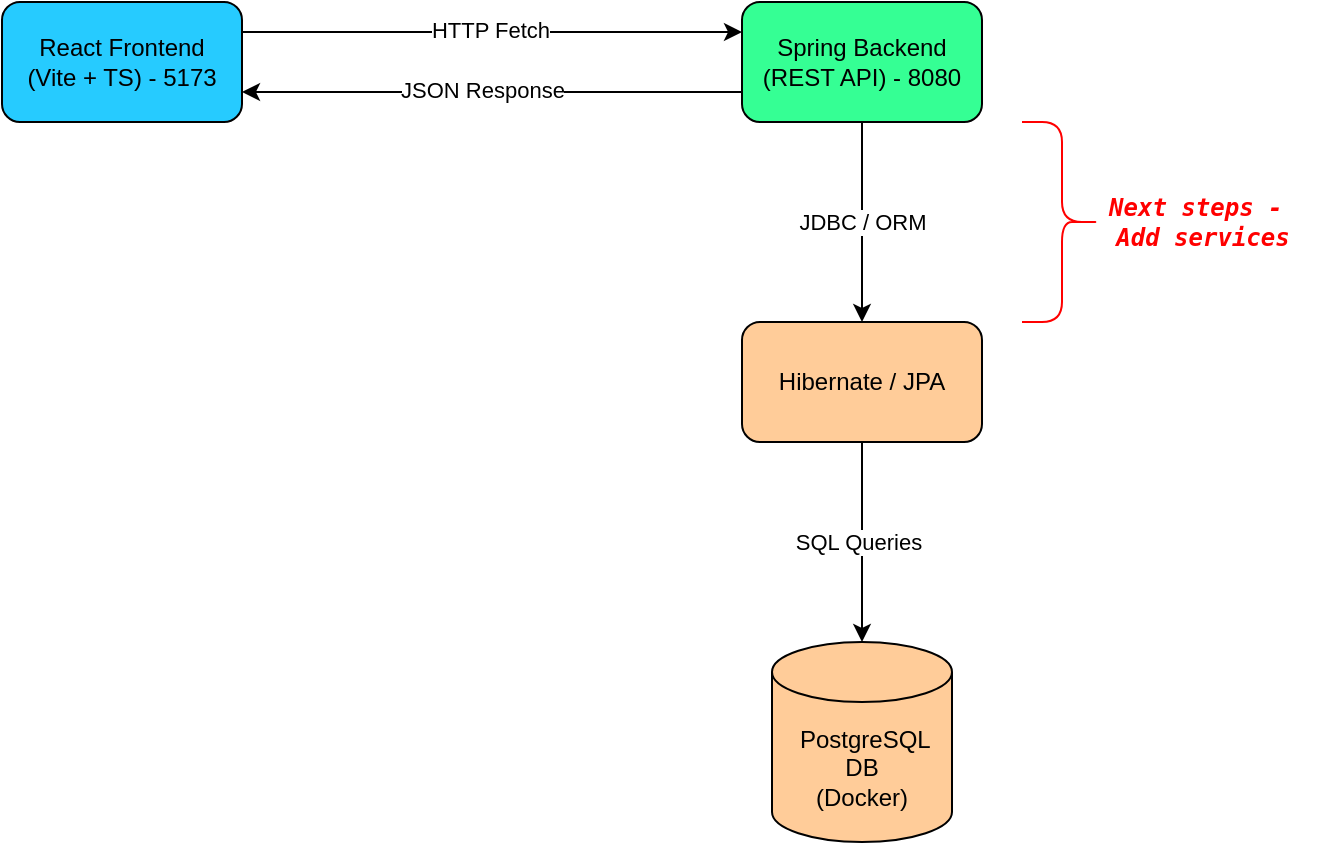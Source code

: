 <mxfile>
    <diagram id="RhWfloWyu6QZI4z89tHF" name="Page-1">
        <mxGraphModel dx="1181" dy="921" grid="0" gridSize="10" guides="1" tooltips="1" connect="1" arrows="1" fold="1" page="1" pageScale="1" pageWidth="827" pageHeight="1169" math="0" shadow="0">
            <root>
                <mxCell id="0"/>
                <mxCell id="1" parent="0"/>
                <mxCell id="4" style="edgeStyle=none;html=1;exitX=1;exitY=0.25;exitDx=0;exitDy=0;entryX=0;entryY=0.25;entryDx=0;entryDy=0;" parent="1" source="2" target="3" edge="1">
                    <mxGeometry relative="1" as="geometry"/>
                </mxCell>
                <mxCell id="6" value="HTTP Fetch" style="edgeLabel;html=1;align=center;verticalAlign=middle;resizable=0;points=[];" parent="4" vertex="1" connectable="0">
                    <mxGeometry x="-0.008" y="1" relative="1" as="geometry">
                        <mxPoint as="offset"/>
                    </mxGeometry>
                </mxCell>
                <mxCell id="2" value="React Frontend&lt;div&gt;(Vite + TS) - 5173&lt;/div&gt;" style="rounded=1;whiteSpace=wrap;html=1;fillColor=#26CBFF;" parent="1" vertex="1">
                    <mxGeometry x="60" y="240" width="120" height="60" as="geometry"/>
                </mxCell>
                <mxCell id="5" style="edgeStyle=none;html=1;exitX=0;exitY=0.75;exitDx=0;exitDy=0;entryX=1;entryY=0.75;entryDx=0;entryDy=0;" parent="1" source="3" target="2" edge="1">
                    <mxGeometry relative="1" as="geometry"/>
                </mxCell>
                <mxCell id="7" value="JSON Response" style="edgeLabel;html=1;align=center;verticalAlign=middle;resizable=0;points=[];" parent="5" vertex="1" connectable="0">
                    <mxGeometry x="0.168" y="-1" relative="1" as="geometry">
                        <mxPoint x="16" as="offset"/>
                    </mxGeometry>
                </mxCell>
                <mxCell id="16" value="JDBC / ORM" style="edgeStyle=none;html=1;exitX=0.5;exitY=1;exitDx=0;exitDy=0;entryX=0.5;entryY=0;entryDx=0;entryDy=0;" edge="1" parent="1" source="3" target="15">
                    <mxGeometry relative="1" as="geometry"/>
                </mxCell>
                <mxCell id="3" value="Spring Backend&lt;div&gt;(REST API) - 8080&lt;/div&gt;" style="rounded=1;whiteSpace=wrap;html=1;fillColor=#35FF94;" parent="1" vertex="1">
                    <mxGeometry x="430" y="240" width="120" height="60" as="geometry"/>
                </mxCell>
                <mxCell id="9" value="&amp;nbsp;PostgreSQL &lt;br&gt;DB&lt;br&gt;(Docker)" style="shape=cylinder3;whiteSpace=wrap;html=1;boundedLbl=1;backgroundOutline=1;size=15;fillColor=#FFCC99;" parent="1" vertex="1">
                    <mxGeometry x="445" y="560" width="90" height="100" as="geometry"/>
                </mxCell>
                <mxCell id="13" value="" style="shape=curlyBracket;whiteSpace=wrap;html=1;rounded=1;flipH=1;labelPosition=right;verticalLabelPosition=middle;align=left;verticalAlign=middle;strokeColor=#FF0000;" parent="1" vertex="1">
                    <mxGeometry x="570" y="300" width="40" height="100" as="geometry"/>
                </mxCell>
                <mxCell id="14" value="&lt;pre&gt;&lt;b&gt;&lt;i&gt;&lt;font color=&quot;#ff0000&quot;&gt;Next steps - &lt;br/&gt;Add services&lt;/font&gt;&lt;/i&gt;&lt;/b&gt;&lt;/pre&gt;" style="text;html=1;align=center;verticalAlign=middle;resizable=0;points=[];autosize=1;strokeColor=none;fillColor=none;" parent="1" vertex="1">
                    <mxGeometry x="600" y="315" width="120" height="70" as="geometry"/>
                </mxCell>
                <mxCell id="18" style="edgeStyle=none;html=1;exitX=0.5;exitY=1;exitDx=0;exitDy=0;entryX=0.5;entryY=0;entryDx=0;entryDy=0;entryPerimeter=0;" edge="1" parent="1" source="15" target="9">
                    <mxGeometry relative="1" as="geometry">
                        <mxPoint x="490" y="555" as="targetPoint"/>
                    </mxGeometry>
                </mxCell>
                <mxCell id="19" value="SQL Queries" style="edgeLabel;html=1;align=center;verticalAlign=middle;resizable=0;points=[];" vertex="1" connectable="0" parent="18">
                    <mxGeometry x="-0.012" y="-2" relative="1" as="geometry">
                        <mxPoint as="offset"/>
                    </mxGeometry>
                </mxCell>
                <mxCell id="15" value="Hibernate / JPA" style="rounded=1;whiteSpace=wrap;html=1;fillColor=#FFCC99;" vertex="1" parent="1">
                    <mxGeometry x="430" y="400" width="120" height="60" as="geometry"/>
                </mxCell>
            </root>
        </mxGraphModel>
    </diagram>
</mxfile>